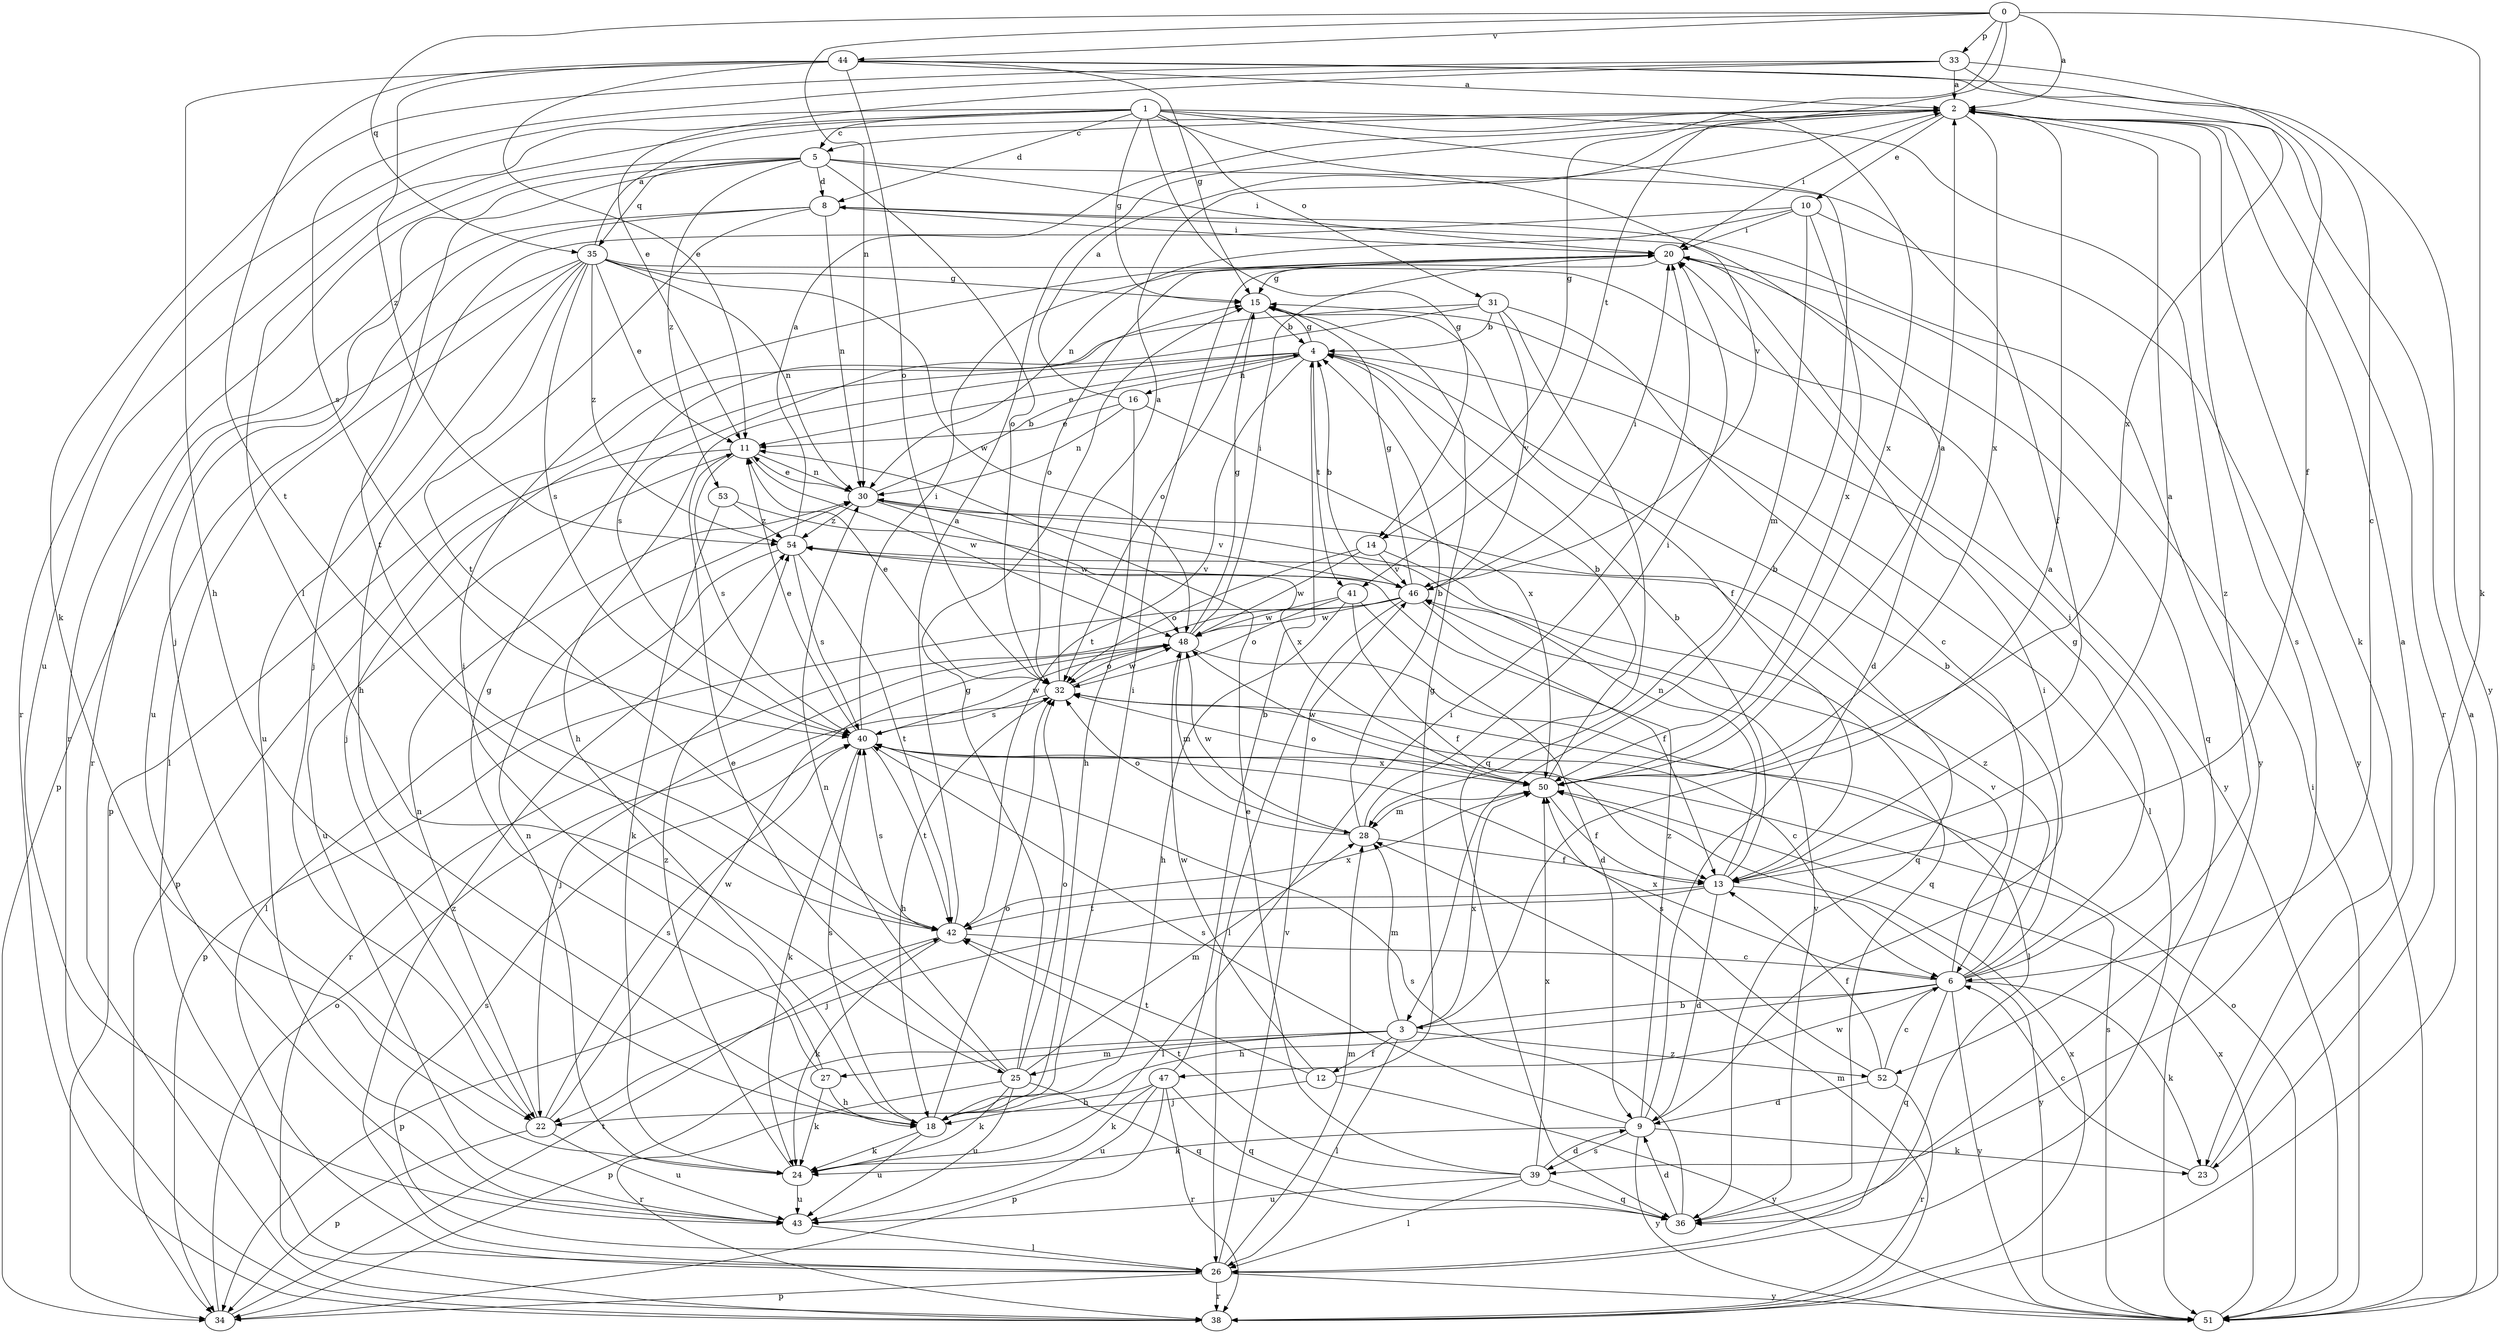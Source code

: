 strict digraph  {
0;
1;
2;
3;
4;
5;
6;
8;
9;
10;
11;
12;
13;
14;
15;
16;
18;
20;
22;
23;
24;
25;
26;
27;
28;
30;
31;
32;
33;
34;
35;
36;
38;
39;
40;
41;
42;
43;
44;
46;
47;
48;
50;
51;
52;
53;
54;
0 -> 2  [label=a];
0 -> 14  [label=g];
0 -> 23  [label=k];
0 -> 30  [label=n];
0 -> 33  [label=p];
0 -> 35  [label=q];
0 -> 41  [label=t];
0 -> 44  [label=v];
1 -> 3  [label=b];
1 -> 5  [label=c];
1 -> 8  [label=d];
1 -> 14  [label=g];
1 -> 15  [label=g];
1 -> 25  [label=l];
1 -> 31  [label=o];
1 -> 38  [label=r];
1 -> 43  [label=u];
1 -> 46  [label=v];
1 -> 50  [label=x];
1 -> 52  [label=z];
2 -> 5  [label=c];
2 -> 10  [label=e];
2 -> 20  [label=i];
2 -> 23  [label=k];
2 -> 38  [label=r];
2 -> 39  [label=s];
2 -> 50  [label=x];
3 -> 2  [label=a];
3 -> 12  [label=f];
3 -> 25  [label=l];
3 -> 26  [label=l];
3 -> 27  [label=m];
3 -> 28  [label=m];
3 -> 34  [label=p];
3 -> 50  [label=x];
3 -> 52  [label=z];
4 -> 11  [label=e];
4 -> 15  [label=g];
4 -> 16  [label=h];
4 -> 18  [label=h];
4 -> 22  [label=j];
4 -> 26  [label=l];
4 -> 41  [label=t];
4 -> 42  [label=t];
5 -> 8  [label=d];
5 -> 13  [label=f];
5 -> 20  [label=i];
5 -> 22  [label=j];
5 -> 32  [label=o];
5 -> 35  [label=q];
5 -> 38  [label=r];
5 -> 42  [label=t];
5 -> 53  [label=z];
6 -> 3  [label=b];
6 -> 4  [label=b];
6 -> 15  [label=g];
6 -> 18  [label=h];
6 -> 20  [label=i];
6 -> 23  [label=k];
6 -> 36  [label=q];
6 -> 46  [label=v];
6 -> 47  [label=w];
6 -> 50  [label=x];
6 -> 51  [label=y];
6 -> 54  [label=z];
8 -> 20  [label=i];
8 -> 30  [label=n];
8 -> 38  [label=r];
8 -> 42  [label=t];
8 -> 43  [label=u];
8 -> 51  [label=y];
9 -> 8  [label=d];
9 -> 20  [label=i];
9 -> 23  [label=k];
9 -> 24  [label=k];
9 -> 39  [label=s];
9 -> 40  [label=s];
9 -> 51  [label=y];
9 -> 54  [label=z];
10 -> 20  [label=i];
10 -> 22  [label=j];
10 -> 28  [label=m];
10 -> 30  [label=n];
10 -> 50  [label=x];
10 -> 51  [label=y];
11 -> 30  [label=n];
11 -> 34  [label=p];
11 -> 40  [label=s];
11 -> 43  [label=u];
11 -> 48  [label=w];
12 -> 15  [label=g];
12 -> 22  [label=j];
12 -> 42  [label=t];
12 -> 48  [label=w];
12 -> 51  [label=y];
13 -> 2  [label=a];
13 -> 4  [label=b];
13 -> 9  [label=d];
13 -> 22  [label=j];
13 -> 30  [label=n];
13 -> 42  [label=t];
13 -> 51  [label=y];
14 -> 32  [label=o];
14 -> 36  [label=q];
14 -> 46  [label=v];
14 -> 48  [label=w];
15 -> 4  [label=b];
15 -> 13  [label=f];
15 -> 32  [label=o];
16 -> 2  [label=a];
16 -> 11  [label=e];
16 -> 18  [label=h];
16 -> 30  [label=n];
16 -> 50  [label=x];
18 -> 20  [label=i];
18 -> 24  [label=k];
18 -> 32  [label=o];
18 -> 40  [label=s];
18 -> 43  [label=u];
20 -> 15  [label=g];
20 -> 32  [label=o];
20 -> 36  [label=q];
22 -> 30  [label=n];
22 -> 34  [label=p];
22 -> 40  [label=s];
22 -> 43  [label=u];
22 -> 48  [label=w];
23 -> 2  [label=a];
23 -> 6  [label=c];
24 -> 20  [label=i];
24 -> 30  [label=n];
24 -> 43  [label=u];
24 -> 54  [label=z];
25 -> 11  [label=e];
25 -> 15  [label=g];
25 -> 24  [label=k];
25 -> 28  [label=m];
25 -> 30  [label=n];
25 -> 32  [label=o];
25 -> 36  [label=q];
25 -> 38  [label=r];
25 -> 43  [label=u];
26 -> 28  [label=m];
26 -> 34  [label=p];
26 -> 38  [label=r];
26 -> 40  [label=s];
26 -> 46  [label=v];
26 -> 51  [label=y];
26 -> 54  [label=z];
27 -> 15  [label=g];
27 -> 18  [label=h];
27 -> 20  [label=i];
27 -> 24  [label=k];
28 -> 4  [label=b];
28 -> 13  [label=f];
28 -> 20  [label=i];
28 -> 32  [label=o];
28 -> 48  [label=w];
30 -> 4  [label=b];
30 -> 11  [label=e];
30 -> 36  [label=q];
30 -> 46  [label=v];
30 -> 48  [label=w];
30 -> 54  [label=z];
31 -> 4  [label=b];
31 -> 6  [label=c];
31 -> 34  [label=p];
31 -> 36  [label=q];
31 -> 40  [label=s];
31 -> 46  [label=v];
32 -> 2  [label=a];
32 -> 6  [label=c];
32 -> 11  [label=e];
32 -> 18  [label=h];
32 -> 40  [label=s];
32 -> 48  [label=w];
33 -> 2  [label=a];
33 -> 6  [label=c];
33 -> 11  [label=e];
33 -> 13  [label=f];
33 -> 24  [label=k];
33 -> 40  [label=s];
34 -> 32  [label=o];
34 -> 42  [label=t];
35 -> 2  [label=a];
35 -> 11  [label=e];
35 -> 15  [label=g];
35 -> 18  [label=h];
35 -> 26  [label=l];
35 -> 30  [label=n];
35 -> 34  [label=p];
35 -> 40  [label=s];
35 -> 43  [label=u];
35 -> 48  [label=w];
35 -> 51  [label=y];
35 -> 54  [label=z];
36 -> 9  [label=d];
36 -> 40  [label=s];
36 -> 46  [label=v];
38 -> 28  [label=m];
38 -> 50  [label=x];
39 -> 9  [label=d];
39 -> 11  [label=e];
39 -> 26  [label=l];
39 -> 36  [label=q];
39 -> 42  [label=t];
39 -> 43  [label=u];
39 -> 50  [label=x];
40 -> 11  [label=e];
40 -> 20  [label=i];
40 -> 24  [label=k];
40 -> 42  [label=t];
40 -> 48  [label=w];
40 -> 50  [label=x];
41 -> 9  [label=d];
41 -> 13  [label=f];
41 -> 18  [label=h];
41 -> 32  [label=o];
41 -> 48  [label=w];
42 -> 2  [label=a];
42 -> 6  [label=c];
42 -> 24  [label=k];
42 -> 34  [label=p];
42 -> 40  [label=s];
42 -> 50  [label=x];
43 -> 26  [label=l];
44 -> 2  [label=a];
44 -> 11  [label=e];
44 -> 15  [label=g];
44 -> 18  [label=h];
44 -> 32  [label=o];
44 -> 42  [label=t];
44 -> 50  [label=x];
44 -> 51  [label=y];
44 -> 54  [label=z];
46 -> 4  [label=b];
46 -> 13  [label=f];
46 -> 15  [label=g];
46 -> 20  [label=i];
46 -> 26  [label=l];
46 -> 34  [label=p];
46 -> 38  [label=r];
46 -> 48  [label=w];
47 -> 4  [label=b];
47 -> 18  [label=h];
47 -> 24  [label=k];
47 -> 34  [label=p];
47 -> 36  [label=q];
47 -> 38  [label=r];
47 -> 43  [label=u];
48 -> 15  [label=g];
48 -> 20  [label=i];
48 -> 22  [label=j];
48 -> 26  [label=l];
48 -> 28  [label=m];
48 -> 32  [label=o];
50 -> 2  [label=a];
50 -> 4  [label=b];
50 -> 13  [label=f];
50 -> 28  [label=m];
50 -> 32  [label=o];
50 -> 48  [label=w];
51 -> 2  [label=a];
51 -> 20  [label=i];
51 -> 32  [label=o];
51 -> 40  [label=s];
51 -> 50  [label=x];
52 -> 6  [label=c];
52 -> 9  [label=d];
52 -> 13  [label=f];
52 -> 38  [label=r];
52 -> 40  [label=s];
53 -> 24  [label=k];
53 -> 50  [label=x];
53 -> 54  [label=z];
54 -> 2  [label=a];
54 -> 26  [label=l];
54 -> 40  [label=s];
54 -> 42  [label=t];
54 -> 46  [label=v];
}
